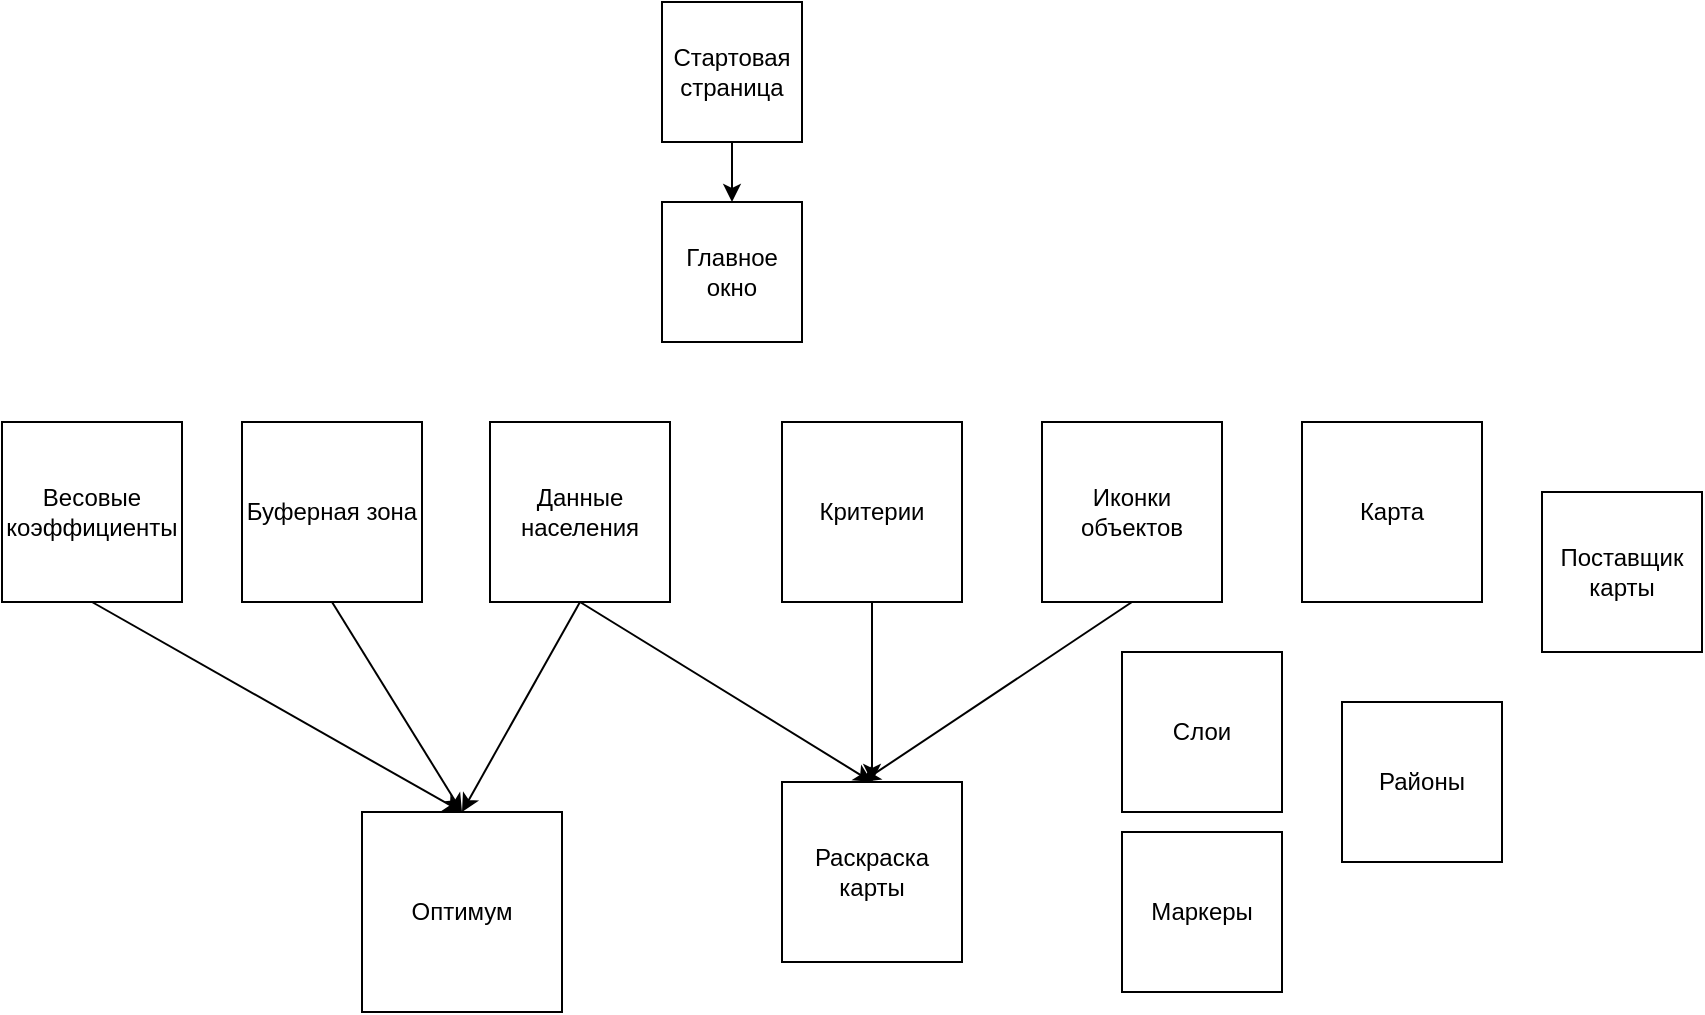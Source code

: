 <mxfile version="16.6.2" type="github">
  <diagram id="C5RBs43oDa-KdzZeNtuy" name="Page-1">
    <mxGraphModel dx="1108" dy="452" grid="1" gridSize="10" guides="1" tooltips="1" connect="1" arrows="1" fold="1" page="1" pageScale="1" pageWidth="827" pageHeight="1169" math="0" shadow="0">
      <root>
        <mxCell id="WIyWlLk6GJQsqaUBKTNV-0" />
        <mxCell id="WIyWlLk6GJQsqaUBKTNV-1" parent="WIyWlLk6GJQsqaUBKTNV-0" />
        <mxCell id="8uIvvyFtM6gvIeRK4sEd-0" value="Стартовая страница" style="whiteSpace=wrap;html=1;aspect=fixed;" vertex="1" parent="WIyWlLk6GJQsqaUBKTNV-1">
          <mxGeometry x="430" y="180" width="70" height="70" as="geometry" />
        </mxCell>
        <mxCell id="8uIvvyFtM6gvIeRK4sEd-1" value="Главное окно" style="whiteSpace=wrap;html=1;aspect=fixed;" vertex="1" parent="WIyWlLk6GJQsqaUBKTNV-1">
          <mxGeometry x="430" y="280" width="70" height="70" as="geometry" />
        </mxCell>
        <mxCell id="8uIvvyFtM6gvIeRK4sEd-3" value="Данные населения" style="whiteSpace=wrap;html=1;aspect=fixed;" vertex="1" parent="WIyWlLk6GJQsqaUBKTNV-1">
          <mxGeometry x="344" y="390" width="90" height="90" as="geometry" />
        </mxCell>
        <mxCell id="8uIvvyFtM6gvIeRK4sEd-4" value="Критерии" style="whiteSpace=wrap;html=1;aspect=fixed;" vertex="1" parent="WIyWlLk6GJQsqaUBKTNV-1">
          <mxGeometry x="490" y="390" width="90" height="90" as="geometry" />
        </mxCell>
        <mxCell id="8uIvvyFtM6gvIeRK4sEd-5" value="Весовые коэффициенты" style="whiteSpace=wrap;html=1;aspect=fixed;" vertex="1" parent="WIyWlLk6GJQsqaUBKTNV-1">
          <mxGeometry x="100" y="390" width="90" height="90" as="geometry" />
        </mxCell>
        <mxCell id="8uIvvyFtM6gvIeRK4sEd-6" value="Буферная зона" style="whiteSpace=wrap;html=1;aspect=fixed;" vertex="1" parent="WIyWlLk6GJQsqaUBKTNV-1">
          <mxGeometry x="220" y="390" width="90" height="90" as="geometry" />
        </mxCell>
        <mxCell id="8uIvvyFtM6gvIeRK4sEd-7" value="Оптимум" style="whiteSpace=wrap;html=1;aspect=fixed;" vertex="1" parent="WIyWlLk6GJQsqaUBKTNV-1">
          <mxGeometry x="280" y="585" width="100" height="100" as="geometry" />
        </mxCell>
        <mxCell id="8uIvvyFtM6gvIeRK4sEd-8" value="Раскраска карты" style="whiteSpace=wrap;html=1;aspect=fixed;" vertex="1" parent="WIyWlLk6GJQsqaUBKTNV-1">
          <mxGeometry x="490" y="570" width="90" height="90" as="geometry" />
        </mxCell>
        <mxCell id="8uIvvyFtM6gvIeRK4sEd-9" value="Иконки объектов" style="whiteSpace=wrap;html=1;aspect=fixed;" vertex="1" parent="WIyWlLk6GJQsqaUBKTNV-1">
          <mxGeometry x="620" y="390" width="90" height="90" as="geometry" />
        </mxCell>
        <mxCell id="8uIvvyFtM6gvIeRK4sEd-10" value="" style="endArrow=classic;html=1;rounded=0;entryX=0.5;entryY=0;entryDx=0;entryDy=0;exitX=0.5;exitY=1;exitDx=0;exitDy=0;" edge="1" parent="WIyWlLk6GJQsqaUBKTNV-1" source="8uIvvyFtM6gvIeRK4sEd-3" target="8uIvvyFtM6gvIeRK4sEd-7">
          <mxGeometry width="50" height="50" relative="1" as="geometry">
            <mxPoint x="420" y="530" as="sourcePoint" />
            <mxPoint x="470" y="480" as="targetPoint" />
            <Array as="points" />
          </mxGeometry>
        </mxCell>
        <mxCell id="8uIvvyFtM6gvIeRK4sEd-11" value="" style="endArrow=classic;html=1;rounded=0;exitX=0.5;exitY=1;exitDx=0;exitDy=0;entryX=0.5;entryY=0;entryDx=0;entryDy=0;" edge="1" parent="WIyWlLk6GJQsqaUBKTNV-1" source="8uIvvyFtM6gvIeRK4sEd-5" target="8uIvvyFtM6gvIeRK4sEd-7">
          <mxGeometry width="50" height="50" relative="1" as="geometry">
            <mxPoint x="420" y="530" as="sourcePoint" />
            <mxPoint x="160" y="550" as="targetPoint" />
          </mxGeometry>
        </mxCell>
        <mxCell id="8uIvvyFtM6gvIeRK4sEd-12" value="" style="endArrow=classic;html=1;rounded=0;exitX=0.5;exitY=1;exitDx=0;exitDy=0;entryX=0.5;entryY=0;entryDx=0;entryDy=0;" edge="1" parent="WIyWlLk6GJQsqaUBKTNV-1" source="8uIvvyFtM6gvIeRK4sEd-6" target="8uIvvyFtM6gvIeRK4sEd-7">
          <mxGeometry width="50" height="50" relative="1" as="geometry">
            <mxPoint x="420" y="530" as="sourcePoint" />
            <mxPoint x="470" y="480" as="targetPoint" />
          </mxGeometry>
        </mxCell>
        <mxCell id="8uIvvyFtM6gvIeRK4sEd-13" value="" style="endArrow=classic;html=1;rounded=0;entryX=0.5;entryY=0;entryDx=0;entryDy=0;exitX=0.5;exitY=1;exitDx=0;exitDy=0;" edge="1" parent="WIyWlLk6GJQsqaUBKTNV-1" source="8uIvvyFtM6gvIeRK4sEd-4" target="8uIvvyFtM6gvIeRK4sEd-8">
          <mxGeometry width="50" height="50" relative="1" as="geometry">
            <mxPoint x="420" y="530" as="sourcePoint" />
            <mxPoint x="470" y="480" as="targetPoint" />
          </mxGeometry>
        </mxCell>
        <mxCell id="8uIvvyFtM6gvIeRK4sEd-14" value="" style="endArrow=classic;html=1;rounded=0;exitX=0.5;exitY=1;exitDx=0;exitDy=0;" edge="1" parent="WIyWlLk6GJQsqaUBKTNV-1" source="8uIvvyFtM6gvIeRK4sEd-9">
          <mxGeometry width="50" height="50" relative="1" as="geometry">
            <mxPoint x="420" y="530" as="sourcePoint" />
            <mxPoint x="530" y="570" as="targetPoint" />
          </mxGeometry>
        </mxCell>
        <mxCell id="8uIvvyFtM6gvIeRK4sEd-15" value="" style="endArrow=classic;html=1;rounded=0;exitX=0.5;exitY=1;exitDx=0;exitDy=0;entryX=0.5;entryY=0;entryDx=0;entryDy=0;" edge="1" parent="WIyWlLk6GJQsqaUBKTNV-1" source="8uIvvyFtM6gvIeRK4sEd-3" target="8uIvvyFtM6gvIeRK4sEd-8">
          <mxGeometry width="50" height="50" relative="1" as="geometry">
            <mxPoint x="420" y="530" as="sourcePoint" />
            <mxPoint x="470" y="480" as="targetPoint" />
          </mxGeometry>
        </mxCell>
        <mxCell id="8uIvvyFtM6gvIeRK4sEd-16" value="Карта" style="whiteSpace=wrap;html=1;aspect=fixed;" vertex="1" parent="WIyWlLk6GJQsqaUBKTNV-1">
          <mxGeometry x="750" y="390" width="90" height="90" as="geometry" />
        </mxCell>
        <mxCell id="8uIvvyFtM6gvIeRK4sEd-17" value="Слои" style="whiteSpace=wrap;html=1;aspect=fixed;" vertex="1" parent="WIyWlLk6GJQsqaUBKTNV-1">
          <mxGeometry x="660" y="505" width="80" height="80" as="geometry" />
        </mxCell>
        <mxCell id="8uIvvyFtM6gvIeRK4sEd-18" value="Маркеры" style="whiteSpace=wrap;html=1;aspect=fixed;" vertex="1" parent="WIyWlLk6GJQsqaUBKTNV-1">
          <mxGeometry x="660" y="595" width="80" height="80" as="geometry" />
        </mxCell>
        <mxCell id="8uIvvyFtM6gvIeRK4sEd-19" value="Районы" style="whiteSpace=wrap;html=1;aspect=fixed;" vertex="1" parent="WIyWlLk6GJQsqaUBKTNV-1">
          <mxGeometry x="770" y="530" width="80" height="80" as="geometry" />
        </mxCell>
        <mxCell id="8uIvvyFtM6gvIeRK4sEd-20" value="Поставщик карты" style="whiteSpace=wrap;html=1;aspect=fixed;" vertex="1" parent="WIyWlLk6GJQsqaUBKTNV-1">
          <mxGeometry x="870" y="425" width="80" height="80" as="geometry" />
        </mxCell>
        <mxCell id="8uIvvyFtM6gvIeRK4sEd-21" value="" style="endArrow=classic;html=1;rounded=0;entryX=0.5;entryY=0;entryDx=0;entryDy=0;exitX=0.5;exitY=1;exitDx=0;exitDy=0;" edge="1" parent="WIyWlLk6GJQsqaUBKTNV-1" source="8uIvvyFtM6gvIeRK4sEd-0" target="8uIvvyFtM6gvIeRK4sEd-1">
          <mxGeometry width="50" height="50" relative="1" as="geometry">
            <mxPoint x="420" y="420" as="sourcePoint" />
            <mxPoint x="470" y="370" as="targetPoint" />
          </mxGeometry>
        </mxCell>
      </root>
    </mxGraphModel>
  </diagram>
</mxfile>
